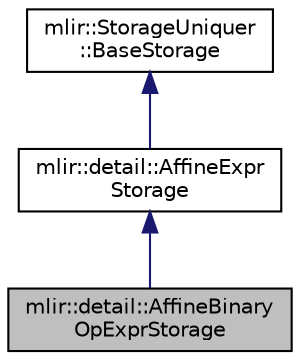 digraph "mlir::detail::AffineBinaryOpExprStorage"
{
  bgcolor="transparent";
  edge [fontname="Helvetica",fontsize="10",labelfontname="Helvetica",labelfontsize="10"];
  node [fontname="Helvetica",fontsize="10",shape=record];
  Node0 [label="mlir::detail::AffineBinary\lOpExprStorage",height=0.2,width=0.4,color="black", fillcolor="grey75", style="filled", fontcolor="black"];
  Node1 -> Node0 [dir="back",color="midnightblue",fontsize="10",style="solid",fontname="Helvetica"];
  Node1 [label="mlir::detail::AffineExpr\lStorage",height=0.2,width=0.4,color="black",URL="$structmlir_1_1detail_1_1AffineExprStorage.html",tooltip="Base storage class appearing in an affine expression. "];
  Node2 -> Node1 [dir="back",color="midnightblue",fontsize="10",style="solid",fontname="Helvetica"];
  Node2 [label="mlir::StorageUniquer\l::BaseStorage",height=0.2,width=0.4,color="black",URL="$classmlir_1_1StorageUniquer_1_1BaseStorage.html",tooltip="This class acts as the base storage that all storage classes must derived from. "];
}
